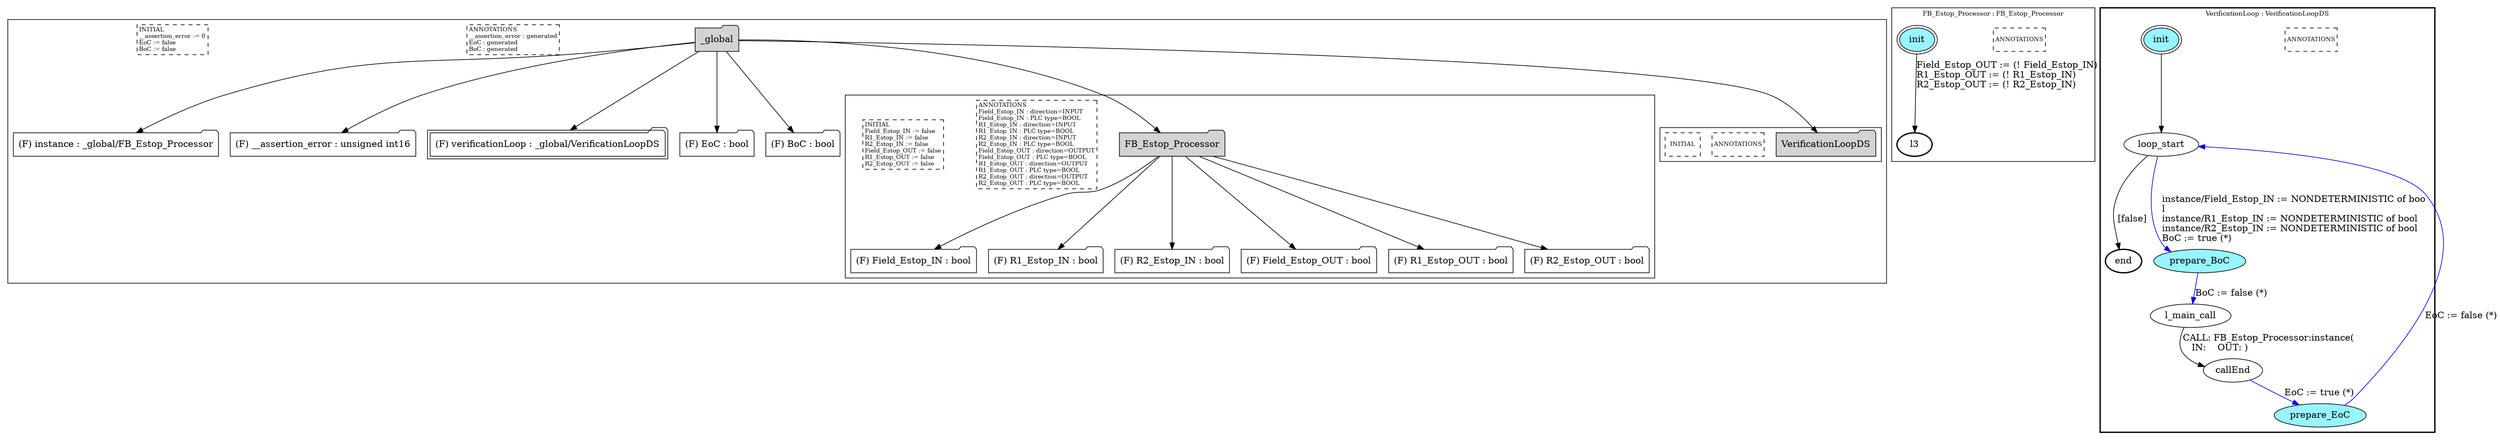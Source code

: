 digraph G {
	subgraph cluster__global1071439482 {
		node [shape="folder", style="filled"];
		//label="_global";
		_global1071439482 [label="_global"];
		_global1071439482 -> instance1027377263;
		instance1027377263 [label = "(F) instance : _global/FB_Estop_Processor", fillcolor="white" ];
		_global1071439482 -> __assertion_error1633615132;
		__assertion_error1633615132 [label = "(F) __assertion_error : unsigned int16", fillcolor="white" ];
		_global1071439482 -> verificationLoop1568527689;
		verificationLoop1568527689 [label = "(F) verificationLoop : _global/VerificationLoopDS", fillcolor="white" , peripheries=2];
		_global1071439482 -> EoC2093834526;
		EoC2093834526 [label = "(F) EoC : bool", fillcolor="white" ];
		_global1071439482 -> BoC2120344156;
		BoC2120344156 [label = "(F) BoC : bool", fillcolor="white" ];
		_global1071439482 -> FB_Estop_Processor1328954045;
		subgraph cluster_FB_Estop_Processor1328954045 {
			node [shape="folder", style="filled"];
			//label="FB_Estop_Processor";
			FB_Estop_Processor1328954045 [label="FB_Estop_Processor"];
			FB_Estop_Processor1328954045 -> Field_Estop_IN620471432;
			Field_Estop_IN620471432 [label = "(F) Field_Estop_IN : bool", fillcolor="white" ];
			FB_Estop_Processor1328954045 -> R1_Estop_IN1731365835;
			R1_Estop_IN1731365835 [label = "(F) R1_Estop_IN : bool", fillcolor="white" ];
			FB_Estop_Processor1328954045 -> R2_Estop_IN611890729;
			R2_Estop_IN611890729 [label = "(F) R2_Estop_IN : bool", fillcolor="white" ];
			FB_Estop_Processor1328954045 -> Field_Estop_OUT1478269879;
			Field_Estop_OUT1478269879 [label = "(F) Field_Estop_OUT : bool", fillcolor="white" ];
			FB_Estop_Processor1328954045 -> R1_Estop_OUT475871799;
			R1_Estop_OUT475871799 [label = "(F) R1_Estop_OUT : bool", fillcolor="white" ];
			FB_Estop_Processor1328954045 -> R2_Estop_OUT1367900185;
			R2_Estop_OUT1367900185 [label = "(F) R2_Estop_OUT : bool", fillcolor="white" ];
			
			annotations_pseudonode_FB_Estop_Processor1328954045 [
				label="ANNOTATIONS\lField_Estop_IN : direction=INPUT\lField_Estop_IN : PLC type=BOOL\lR1_Estop_IN : direction=INPUT\lR1_Estop_IN : PLC type=BOOL\lR2_Estop_IN : direction=INPUT\lR2_Estop_IN : PLC type=BOOL\lField_Estop_OUT : direction=OUTPUT\lField_Estop_OUT : PLC type=BOOL\lR1_Estop_OUT : direction=OUTPUT\lR1_Estop_OUT : PLC type=BOOL\lR2_Estop_OUT : direction=OUTPUT\lR2_Estop_OUT : PLC type=BOOL\l",
				fontsize=9, margin="0.04,0.04", fillcolor="white", shape="rectangle", style="dashed"];
			initamt_pseudonode_FB_Estop_Processor1328954045 [
				label="INITIAL\lField_Estop_IN := false\lR1_Estop_IN := false\lR2_Estop_IN := false\lField_Estop_OUT := false\lR1_Estop_OUT := false\lR2_Estop_OUT := false\l",
				fontsize=9, margin="0.04,0.04", fillcolor="lightyellow", shape="rectangle", style="dashed"];
		}
		_global1071439482 -> VerificationLoopDS1753871727;
		subgraph cluster_VerificationLoopDS1753871727 {
			node [shape="folder", style="filled"];
			//label="VerificationLoopDS";
			VerificationLoopDS1753871727 [label="VerificationLoopDS"];
			
			annotations_pseudonode_VerificationLoopDS1753871727 [
				label="ANNOTATIONS",
				fontsize=9, margin="0.04,0.04", fillcolor="white", shape="rectangle", style="dashed"];
			initamt_pseudonode_VerificationLoopDS1753871727 [
				label="INITIAL",
				fontsize=9, margin="0.04,0.04", fillcolor="lightyellow", shape="rectangle", style="dashed"];
		}
		
		annotations_pseudonode__global1071439482 [
			label="ANNOTATIONS\l__assertion_error : generated\lEoC : generated\lBoC : generated\l",
			fontsize=9, margin="0.04,0.04", fillcolor="white", shape="rectangle", style="dashed"];
		initamt_pseudonode__global1071439482 [
			label="INITIAL\l__assertion_error := 0\lEoC := false\lBoC := false\l",
			fontsize=9, margin="0.04,0.04", fillcolor="lightyellow", shape="rectangle", style="dashed"];
	}
	subgraph clusterFB_Estop_Processor {
		node [style="filled"];
		color="black";
		fontsize=10;
		ranksep=0.4;
		
		label="FB_Estop_Processor : FB_Estop_Processor";
		
		annotations_pseudonode_FB_Estop_Processor [
			label="ANNOTATIONS",
			fontsize=9, margin="0.04,0.04", fillcolor="white", shape="rectangle", style="dashed"];
		
		init_FB_Estop_Processor [label="init", color="black", fillcolor="cadetblue1", peripheries=2, shape="ellipse"];
		l3_FB_Estop_Processor [label="l3", color="black", fillcolor="white", style=bold, shape="ellipse"];
		init_FB_Estop_Processor -> l3_FB_Estop_Processor [color="black", label="Field_Estop_OUT := (! Field_Estop_IN)\lR1_Estop_OUT := (! R1_Estop_IN)\lR2_Estop_OUT := (! R2_Estop_IN)\l"];
	}
	subgraph clusterVerificationLoop {
		node [style="filled"];
		style=bold;
		color="black";
		fontsize=10;
		ranksep=0.4;
		
		label="VerificationLoop : VerificationLoopDS";
		
		annotations_pseudonode_VerificationLoop [
			label="ANNOTATIONS",
			fontsize=9, margin="0.04,0.04", fillcolor="white", shape="rectangle", style="dashed"];
		
		init_VerificationLoop [label="init", color="black", fillcolor="cadetblue1", peripheries=2, shape="ellipse"];
		end_VerificationLoop [label="end", color="black", fillcolor="cadetblue1", style=bold, shape="ellipse"];
		loop_start_VerificationLoop [label="loop_start", color="black", fillcolor="white", shape="ellipse"];
		prepare_BoC_VerificationLoop [label="prepare_BoC", color="black", fillcolor="cadetblue1", shape="ellipse"];
		l_main_call_VerificationLoop [label="l_main_call", color="black", fillcolor="white", shape="ellipse"];
		callEnd_VerificationLoop [label="callEnd", color="black", fillcolor="white", shape="ellipse"];
		prepare_EoC_VerificationLoop [label="prepare_EoC", color="black", fillcolor="cadetblue1", shape="ellipse"];
		init_VerificationLoop -> loop_start_VerificationLoop [color="black", label=""];
		loop_start_VerificationLoop -> prepare_BoC_VerificationLoop [color="blue", label="instance/Field_Estop_IN := NONDETERMINISTIC of boo\ll\linstance/R1_Estop_IN := NONDETERMINISTIC of bool\linstance/R2_Estop_IN := NONDETERMINISTIC of bool\lBoC := true (*)\l"];
		prepare_BoC_VerificationLoop -> l_main_call_VerificationLoop [color="blue", label="BoC := false (*)"];
		l_main_call_VerificationLoop -> callEnd_VerificationLoop [color="black", label="CALL: FB_Estop_Processor:instance(\l   IN:    OUT: )\l"];
		callEnd_VerificationLoop -> prepare_EoC_VerificationLoop [color="blue", label="EoC := true (*)"];
		prepare_EoC_VerificationLoop -> loop_start_VerificationLoop [color="blue", label="EoC := false (*)"];
		loop_start_VerificationLoop -> end_VerificationLoop [color="black", label="[false]"];
	}
}

